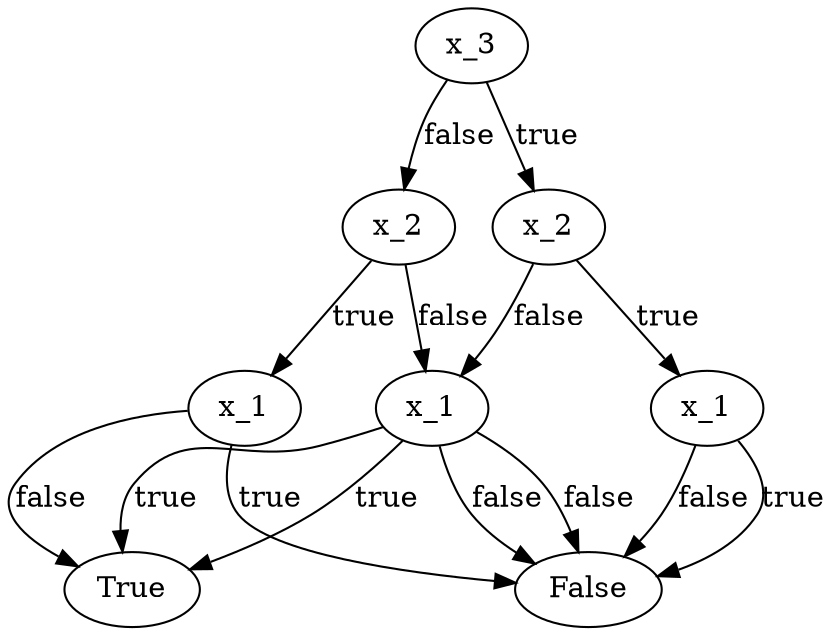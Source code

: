 digraph
{
x_3_60[label="x_3"];
x_2_52[label="x_2"];
x_3_60-> x_2_52 [label="false"]
x_2_59[label="x_2"];
x_3_60 -> x_2_59 [label="true"]
x_2_52[label="x_2"];
x_1_55[label="x_1"];
x_2_52-> x_1_55 [label="false"]
x_1_51[label="x_1"];
x_2_52 -> x_1_51 [label="true"]
x_1_55[label="x_1"];
False_57[label="False"];
x_1_55-> False_57 [label="false"]
True_54[label="True"];
x_1_55 -> True_54 [label="true"]
x_1_51[label="x_1"];
True_54[label="True"];
x_1_51-> True_54 [label="false"]
False_57[label="False"];
x_1_51 -> False_57 [label="true"]
x_2_59[label="x_2"];
x_1_55[label="x_1"];
x_2_59-> x_1_55 [label="false"]
x_1_58[label="x_1"];
x_2_59 -> x_1_58 [label="true"]
x_1_55[label="x_1"];
False_57[label="False"];
x_1_55-> False_57 [label="false"]
True_54[label="True"];
x_1_55 -> True_54 [label="true"]
x_1_58[label="x_1"];
False_57[label="False"];
x_1_58-> False_57 [label="false"]
False_57[label="False"];
x_1_58 -> False_57 [label="true"]
}